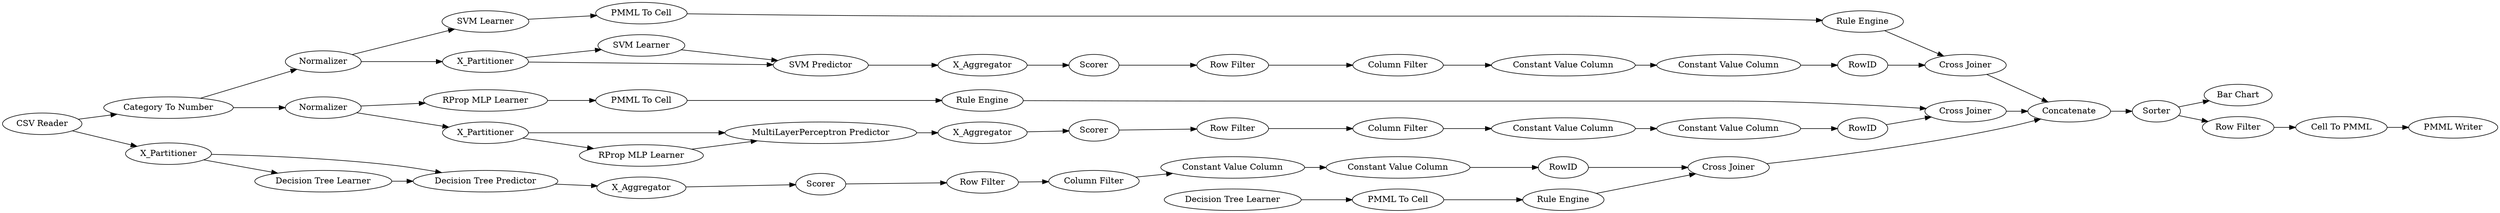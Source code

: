 digraph {
	"-6341362821666510073_290" [label="Constant Value Column"]
	"-3473967215693931767_292" [label="Constant Value Column"]
	"8792694627963373185_294" [label="Column Filter"]
	"-5642289787514678470_2" [label=X_Partitioner]
	"-3473967215693931767_290" [label="Constant Value Column"]
	"-7862505133779846438_40" [label=Scorer]
	"7927574279057324086_35" [label="Rule Engine"]
	"-5642289787514678470_31" [label="Decision Tree Learner"]
	"8792694627963373185_292" [label="Constant Value Column"]
	"-6349019698131997440_61" [label="PMML Writer"]
	"5798004592535659203_39" [label="Cross Joiner"]
	"-6341362821666510073_292" [label="Constant Value Column"]
	"-5642289787514678470_32" [label="Decision Tree Predictor"]
	"-6341362821666510073_294" [label="Column Filter"]
	"-3473967215693931767_294" [label="Column Filter"]
	"-3473967215693931767_9" [label="Row Filter"]
	"8792694627963373185_290" [label="Constant Value Column"]
	"-6349019698131997440_52" [label=Sorter]
	"7927574279057324086_34" [label="PMML To Cell"]
	"-6341362821666510073_293" [label=RowID]
	"5798004592535659203_31" [label="SVM Learner"]
	"-6349019698131997440_63" [label="Bar Chart"]
	"-5642289787514678470_7" [label=X_Aggregator]
	"5798004592535659203_7" [label=X_Aggregator]
	"-6349019698131997440_60" [label=Concatenate]
	"-7862505133779846438_7" [label=X_Aggregator]
	"-6349019698131997440_62" [label="CSV Reader"]
	"-6349019698131997440_53" [label="Row Filter"]
	"8792694627963373185_9" [label="Row Filter"]
	"5798004592535659203_41" [label=Scorer]
	"5798004592535659203_40" [label=Normalizer]
	"4607931292155893977_22" [label="PMML To Cell"]
	"4607931292155893977_35" [label="RProp MLP Learner"]
	"-6349019698131997440_54" [label="Cell To PMML"]
	"-7862505133779846438_38" [label="Cross Joiner"]
	"5798004592535659203_2" [label=X_Partitioner]
	"4669157877568961933_33" [label="Decision Tree Learner"]
	"-6349019698131997440_58" [label="Category To Number"]
	"4669157877568961933_34" [label="Rule Engine"]
	"4607931292155893977_34" [label="Rule Engine"]
	"-7862505133779846438_2" [label=X_Partitioner]
	"7927574279057324086_33" [label="SVM Learner"]
	"-6341362821666510073_9" [label="Row Filter"]
	"-5642289787514678470_38" [label="Cross Joiner"]
	"8792694627963373185_293" [label=RowID]
	"-7862505133779846438_39" [label=Normalizer]
	"-3473967215693931767_293" [label=RowID]
	"5798004592535659203_32" [label="SVM Predictor"]
	"-7862505133779846438_31" [label="RProp MLP Learner"]
	"-5642289787514678470_39" [label=Scorer]
	"4669157877568961933_28" [label="PMML To Cell"]
	"-7862505133779846438_32" [label="MultiLayerPerceptron Predictor"]
	"4607931292155893977_35" -> "4607931292155893977_22"
	"-6341362821666510073_292" -> "-6341362821666510073_293"
	"7927574279057324086_33" -> "7927574279057324086_34"
	"4669157877568961933_34" -> "-5642289787514678470_38"
	"5798004592535659203_2" -> "5798004592535659203_32"
	"-7862505133779846438_39" -> "-7862505133779846438_2"
	"-7862505133779846438_31" -> "-7862505133779846438_32"
	"-5642289787514678470_32" -> "-5642289787514678470_7"
	"-6349019698131997440_52" -> "-6349019698131997440_63"
	"5798004592535659203_39" -> "-6349019698131997440_60"
	"-6349019698131997440_54" -> "-6349019698131997440_61"
	"4607931292155893977_22" -> "4607931292155893977_34"
	"8792694627963373185_9" -> "8792694627963373185_294"
	"5798004592535659203_7" -> "5798004592535659203_41"
	"-3473967215693931767_294" -> "-3473967215693931767_290"
	"5798004592535659203_32" -> "5798004592535659203_7"
	"-6349019698131997440_52" -> "-6349019698131997440_53"
	"-7862505133779846438_2" -> "-7862505133779846438_32"
	"-6341362821666510073_294" -> "-6341362821666510073_290"
	"-5642289787514678470_2" -> "-5642289787514678470_31"
	"8792694627963373185_290" -> "8792694627963373185_292"
	"-3473967215693931767_290" -> "-3473967215693931767_292"
	"8792694627963373185_293" -> "5798004592535659203_39"
	"-6341362821666510073_290" -> "-6341362821666510073_292"
	"-5642289787514678470_39" -> "-6341362821666510073_9"
	"4669157877568961933_33" -> "4669157877568961933_28"
	"5798004592535659203_41" -> "8792694627963373185_9"
	"-6349019698131997440_62" -> "-5642289787514678470_2"
	"-7862505133779846438_38" -> "-6349019698131997440_60"
	"-5642289787514678470_38" -> "-6349019698131997440_60"
	"-5642289787514678470_2" -> "-5642289787514678470_32"
	"-6349019698131997440_58" -> "-7862505133779846438_39"
	"5798004592535659203_40" -> "7927574279057324086_33"
	"7927574279057324086_34" -> "7927574279057324086_35"
	"7927574279057324086_35" -> "5798004592535659203_39"
	"8792694627963373185_294" -> "8792694627963373185_290"
	"-6349019698131997440_62" -> "-6349019698131997440_58"
	"5798004592535659203_2" -> "5798004592535659203_31"
	"8792694627963373185_292" -> "8792694627963373185_293"
	"-7862505133779846438_7" -> "-7862505133779846438_40"
	"-6349019698131997440_58" -> "5798004592535659203_40"
	"-7862505133779846438_40" -> "-3473967215693931767_9"
	"-3473967215693931767_292" -> "-3473967215693931767_293"
	"5798004592535659203_40" -> "5798004592535659203_2"
	"4607931292155893977_34" -> "-7862505133779846438_38"
	"-6349019698131997440_60" -> "-6349019698131997440_52"
	"-6341362821666510073_293" -> "-5642289787514678470_38"
	"-3473967215693931767_293" -> "-7862505133779846438_38"
	"-7862505133779846438_32" -> "-7862505133779846438_7"
	"-5642289787514678470_7" -> "-5642289787514678470_39"
	"-7862505133779846438_39" -> "4607931292155893977_35"
	"-7862505133779846438_2" -> "-7862505133779846438_31"
	"-5642289787514678470_31" -> "-5642289787514678470_32"
	"4669157877568961933_28" -> "4669157877568961933_34"
	"-3473967215693931767_9" -> "-3473967215693931767_294"
	"-6341362821666510073_9" -> "-6341362821666510073_294"
	"-6349019698131997440_53" -> "-6349019698131997440_54"
	"5798004592535659203_31" -> "5798004592535659203_32"
	rankdir=LR
}
